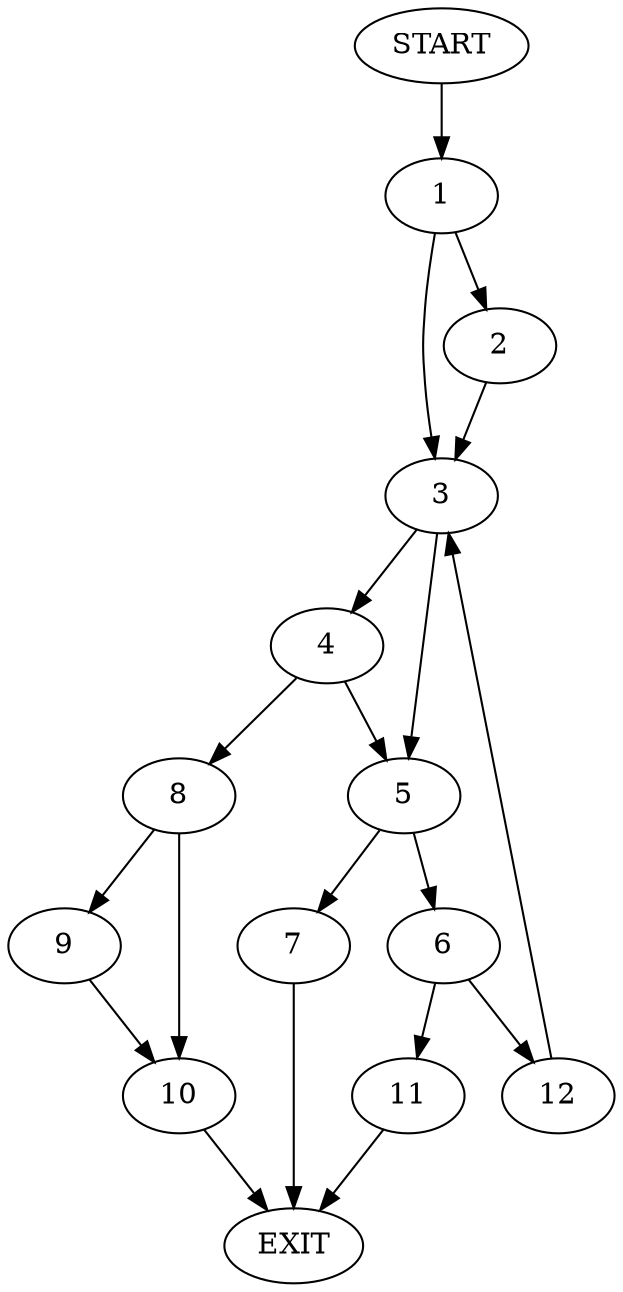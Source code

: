 digraph {
0 [label="START"]
13 [label="EXIT"]
0 -> 1
1 -> 2
1 -> 3
3 -> 4
3 -> 5
2 -> 3
5 -> 6
5 -> 7
4 -> 5
4 -> 8
8 -> 9
8 -> 10
6 -> 11
6 -> 12
7 -> 13
11 -> 13
12 -> 3
9 -> 10
10 -> 13
}
